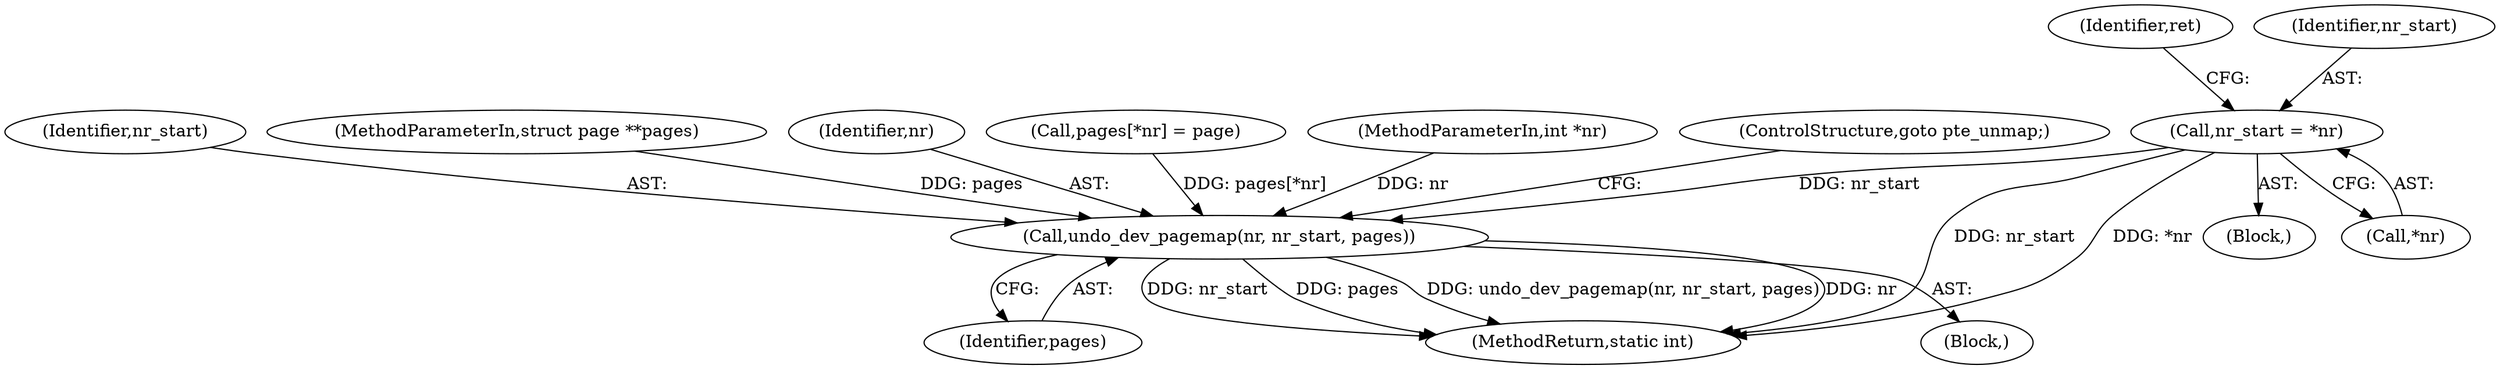 digraph "0_linux_6b3a707736301c2128ca85ce85fb13f60b5e350a_10@pointer" {
"1000114" [label="(Call,nr_start = *nr)"];
"1000166" [label="(Call,undo_dev_pagemap(nr, nr_start, pages))"];
"1000166" [label="(Call,undo_dev_pagemap(nr, nr_start, pages))"];
"1000167" [label="(Identifier,nr)"];
"1000108" [label="(Block,)"];
"1000169" [label="(Identifier,pages)"];
"1000214" [label="(Call,pages[*nr] = page)"];
"1000120" [label="(Identifier,ret)"];
"1000107" [label="(MethodParameterIn,int *nr)"];
"1000116" [label="(Call,*nr)"];
"1000245" [label="(MethodReturn,static int)"];
"1000170" [label="(ControlStructure,goto pte_unmap;)"];
"1000165" [label="(Block,)"];
"1000168" [label="(Identifier,nr_start)"];
"1000106" [label="(MethodParameterIn,struct page **pages)"];
"1000115" [label="(Identifier,nr_start)"];
"1000114" [label="(Call,nr_start = *nr)"];
"1000114" -> "1000108"  [label="AST: "];
"1000114" -> "1000116"  [label="CFG: "];
"1000115" -> "1000114"  [label="AST: "];
"1000116" -> "1000114"  [label="AST: "];
"1000120" -> "1000114"  [label="CFG: "];
"1000114" -> "1000245"  [label="DDG: nr_start"];
"1000114" -> "1000245"  [label="DDG: *nr"];
"1000114" -> "1000166"  [label="DDG: nr_start"];
"1000166" -> "1000165"  [label="AST: "];
"1000166" -> "1000169"  [label="CFG: "];
"1000167" -> "1000166"  [label="AST: "];
"1000168" -> "1000166"  [label="AST: "];
"1000169" -> "1000166"  [label="AST: "];
"1000170" -> "1000166"  [label="CFG: "];
"1000166" -> "1000245"  [label="DDG: nr_start"];
"1000166" -> "1000245"  [label="DDG: pages"];
"1000166" -> "1000245"  [label="DDG: undo_dev_pagemap(nr, nr_start, pages)"];
"1000166" -> "1000245"  [label="DDG: nr"];
"1000107" -> "1000166"  [label="DDG: nr"];
"1000214" -> "1000166"  [label="DDG: pages[*nr]"];
"1000106" -> "1000166"  [label="DDG: pages"];
}
